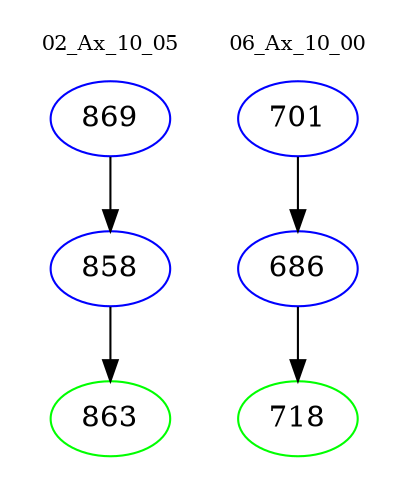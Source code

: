 digraph{
subgraph cluster_0 {
color = white
label = "02_Ax_10_05";
fontsize=10;
T0_869 [label="869", color="blue"]
T0_869 -> T0_858 [color="black"]
T0_858 [label="858", color="blue"]
T0_858 -> T0_863 [color="black"]
T0_863 [label="863", color="green"]
}
subgraph cluster_1 {
color = white
label = "06_Ax_10_00";
fontsize=10;
T1_701 [label="701", color="blue"]
T1_701 -> T1_686 [color="black"]
T1_686 [label="686", color="blue"]
T1_686 -> T1_718 [color="black"]
T1_718 [label="718", color="green"]
}
}
